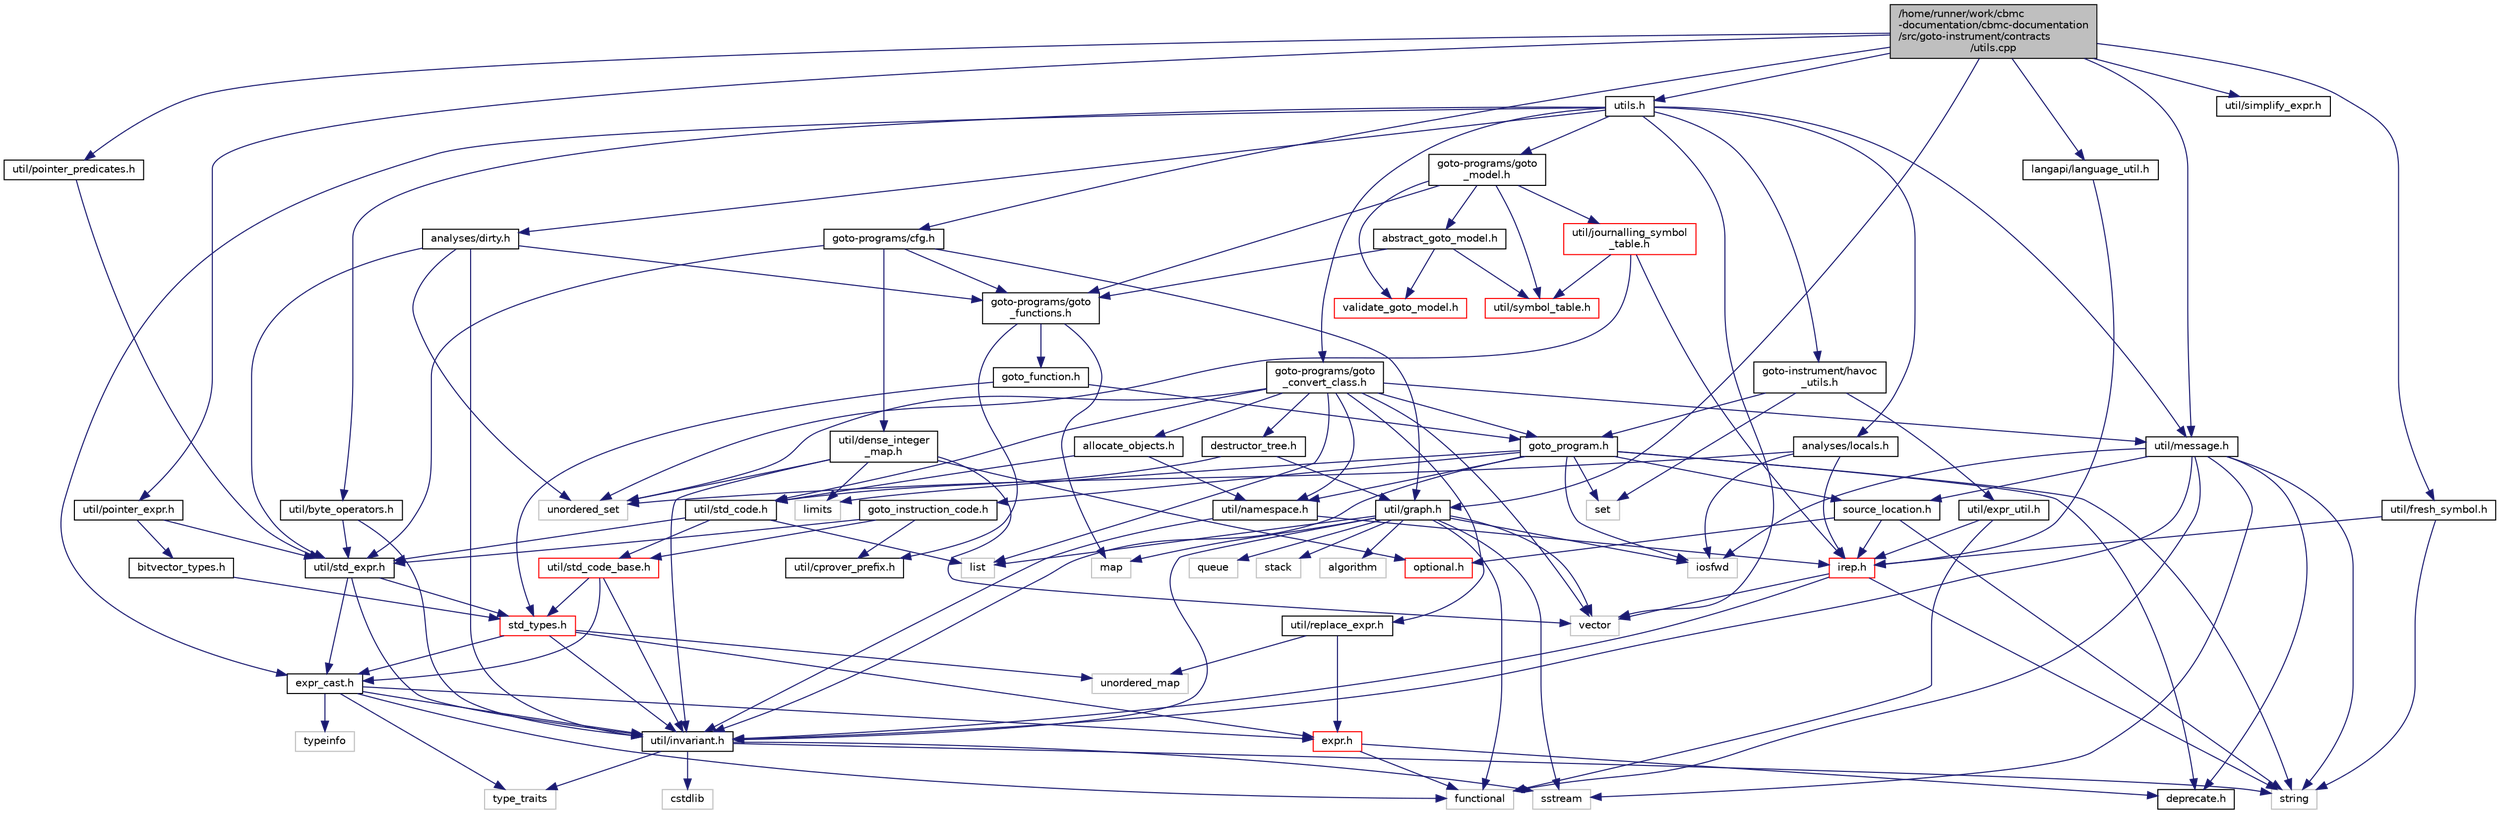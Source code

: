 digraph "/home/runner/work/cbmc-documentation/cbmc-documentation/src/goto-instrument/contracts/utils.cpp"
{
 // LATEX_PDF_SIZE
  bgcolor="transparent";
  edge [fontname="Helvetica",fontsize="10",labelfontname="Helvetica",labelfontsize="10"];
  node [fontname="Helvetica",fontsize="10",shape=record];
  Node1 [label="/home/runner/work/cbmc\l-documentation/cbmc-documentation\l/src/goto-instrument/contracts\l/utils.cpp",height=0.2,width=0.4,color="black", fillcolor="grey75", style="filled", fontcolor="black",tooltip=" "];
  Node1 -> Node2 [color="midnightblue",fontsize="10",style="solid",fontname="Helvetica"];
  Node2 [label="utils.h",height=0.2,width=0.4,color="black",URL="$utils_8h.html",tooltip=" "];
  Node2 -> Node3 [color="midnightblue",fontsize="10",style="solid",fontname="Helvetica"];
  Node3 [label="vector",height=0.2,width=0.4,color="grey75",tooltip=" "];
  Node2 -> Node4 [color="midnightblue",fontsize="10",style="solid",fontname="Helvetica"];
  Node4 [label="analyses/dirty.h",height=0.2,width=0.4,color="black",URL="$dirty_8h.html",tooltip=" "];
  Node4 -> Node5 [color="midnightblue",fontsize="10",style="solid",fontname="Helvetica"];
  Node5 [label="util/invariant.h",height=0.2,width=0.4,color="black",URL="$src_2util_2invariant_8h.html",tooltip=" "];
  Node5 -> Node6 [color="midnightblue",fontsize="10",style="solid",fontname="Helvetica"];
  Node6 [label="cstdlib",height=0.2,width=0.4,color="grey75",tooltip=" "];
  Node5 -> Node7 [color="midnightblue",fontsize="10",style="solid",fontname="Helvetica"];
  Node7 [label="sstream",height=0.2,width=0.4,color="grey75",tooltip=" "];
  Node5 -> Node8 [color="midnightblue",fontsize="10",style="solid",fontname="Helvetica"];
  Node8 [label="string",height=0.2,width=0.4,color="grey75",tooltip=" "];
  Node5 -> Node9 [color="midnightblue",fontsize="10",style="solid",fontname="Helvetica"];
  Node9 [label="type_traits",height=0.2,width=0.4,color="grey75",tooltip=" "];
  Node4 -> Node10 [color="midnightblue",fontsize="10",style="solid",fontname="Helvetica"];
  Node10 [label="util/std_expr.h",height=0.2,width=0.4,color="black",URL="$std__expr_8h.html",tooltip=" "];
  Node10 -> Node11 [color="midnightblue",fontsize="10",style="solid",fontname="Helvetica"];
  Node11 [label="expr_cast.h",height=0.2,width=0.4,color="black",URL="$expr__cast_8h.html",tooltip="Templated functions to cast to specific exprt-derived classes."];
  Node11 -> Node12 [color="midnightblue",fontsize="10",style="solid",fontname="Helvetica"];
  Node12 [label="typeinfo",height=0.2,width=0.4,color="grey75",tooltip=" "];
  Node11 -> Node9 [color="midnightblue",fontsize="10",style="solid",fontname="Helvetica"];
  Node11 -> Node13 [color="midnightblue",fontsize="10",style="solid",fontname="Helvetica"];
  Node13 [label="functional",height=0.2,width=0.4,color="grey75",tooltip=" "];
  Node11 -> Node5 [color="midnightblue",fontsize="10",style="solid",fontname="Helvetica"];
  Node11 -> Node14 [color="midnightblue",fontsize="10",style="solid",fontname="Helvetica"];
  Node14 [label="expr.h",height=0.2,width=0.4,color="red",URL="$expr_8h.html",tooltip=" "];
  Node14 -> Node16 [color="midnightblue",fontsize="10",style="solid",fontname="Helvetica"];
  Node16 [label="deprecate.h",height=0.2,width=0.4,color="black",URL="$deprecate_8h.html",tooltip=" "];
  Node14 -> Node13 [color="midnightblue",fontsize="10",style="solid",fontname="Helvetica"];
  Node10 -> Node5 [color="midnightblue",fontsize="10",style="solid",fontname="Helvetica"];
  Node10 -> Node42 [color="midnightblue",fontsize="10",style="solid",fontname="Helvetica"];
  Node42 [label="std_types.h",height=0.2,width=0.4,color="red",URL="$std__types_8h.html",tooltip=" "];
  Node42 -> Node14 [color="midnightblue",fontsize="10",style="solid",fontname="Helvetica"];
  Node42 -> Node11 [color="midnightblue",fontsize="10",style="solid",fontname="Helvetica"];
  Node42 -> Node5 [color="midnightblue",fontsize="10",style="solid",fontname="Helvetica"];
  Node42 -> Node27 [color="midnightblue",fontsize="10",style="solid",fontname="Helvetica"];
  Node27 [label="unordered_map",height=0.2,width=0.4,color="grey75",tooltip=" "];
  Node4 -> Node45 [color="midnightblue",fontsize="10",style="solid",fontname="Helvetica"];
  Node45 [label="goto-programs/goto\l_functions.h",height=0.2,width=0.4,color="black",URL="$goto__functions_8h.html",tooltip=" "];
  Node45 -> Node46 [color="midnightblue",fontsize="10",style="solid",fontname="Helvetica"];
  Node46 [label="goto_function.h",height=0.2,width=0.4,color="black",URL="$goto__function_8h.html",tooltip=" "];
  Node46 -> Node42 [color="midnightblue",fontsize="10",style="solid",fontname="Helvetica"];
  Node46 -> Node47 [color="midnightblue",fontsize="10",style="solid",fontname="Helvetica"];
  Node47 [label="goto_program.h",height=0.2,width=0.4,color="black",URL="$goto__program_8h.html",tooltip=" "];
  Node47 -> Node48 [color="midnightblue",fontsize="10",style="solid",fontname="Helvetica"];
  Node48 [label="goto_instruction_code.h",height=0.2,width=0.4,color="black",URL="$goto__instruction__code_8h.html",tooltip=" "];
  Node48 -> Node49 [color="midnightblue",fontsize="10",style="solid",fontname="Helvetica"];
  Node49 [label="util/cprover_prefix.h",height=0.2,width=0.4,color="black",URL="$cprover__prefix_8h.html",tooltip=" "];
  Node48 -> Node50 [color="midnightblue",fontsize="10",style="solid",fontname="Helvetica"];
  Node50 [label="util/std_code_base.h",height=0.2,width=0.4,color="red",URL="$std__code__base_8h.html",tooltip=" "];
  Node50 -> Node11 [color="midnightblue",fontsize="10",style="solid",fontname="Helvetica"];
  Node50 -> Node5 [color="midnightblue",fontsize="10",style="solid",fontname="Helvetica"];
  Node50 -> Node42 [color="midnightblue",fontsize="10",style="solid",fontname="Helvetica"];
  Node48 -> Node10 [color="midnightblue",fontsize="10",style="solid",fontname="Helvetica"];
  Node47 -> Node22 [color="midnightblue",fontsize="10",style="solid",fontname="Helvetica"];
  Node22 [label="iosfwd",height=0.2,width=0.4,color="grey75",tooltip=" "];
  Node47 -> Node51 [color="midnightblue",fontsize="10",style="solid",fontname="Helvetica"];
  Node51 [label="set",height=0.2,width=0.4,color="grey75",tooltip=" "];
  Node47 -> Node52 [color="midnightblue",fontsize="10",style="solid",fontname="Helvetica"];
  Node52 [label="limits",height=0.2,width=0.4,color="grey75",tooltip=" "];
  Node47 -> Node8 [color="midnightblue",fontsize="10",style="solid",fontname="Helvetica"];
  Node47 -> Node16 [color="midnightblue",fontsize="10",style="solid",fontname="Helvetica"];
  Node47 -> Node5 [color="midnightblue",fontsize="10",style="solid",fontname="Helvetica"];
  Node47 -> Node53 [color="midnightblue",fontsize="10",style="solid",fontname="Helvetica"];
  Node53 [label="util/namespace.h",height=0.2,width=0.4,color="black",URL="$namespace_8h.html",tooltip=" "];
  Node53 -> Node5 [color="midnightblue",fontsize="10",style="solid",fontname="Helvetica"];
  Node53 -> Node19 [color="midnightblue",fontsize="10",style="solid",fontname="Helvetica"];
  Node19 [label="irep.h",height=0.2,width=0.4,color="red",URL="$irep_8h.html",tooltip=" "];
  Node19 -> Node8 [color="midnightblue",fontsize="10",style="solid",fontname="Helvetica"];
  Node19 -> Node3 [color="midnightblue",fontsize="10",style="solid",fontname="Helvetica"];
  Node19 -> Node5 [color="midnightblue",fontsize="10",style="solid",fontname="Helvetica"];
  Node47 -> Node18 [color="midnightblue",fontsize="10",style="solid",fontname="Helvetica"];
  Node18 [label="source_location.h",height=0.2,width=0.4,color="black",URL="$source__location_8h.html",tooltip=" "];
  Node18 -> Node19 [color="midnightblue",fontsize="10",style="solid",fontname="Helvetica"];
  Node18 -> Node35 [color="midnightblue",fontsize="10",style="solid",fontname="Helvetica"];
  Node35 [label="optional.h",height=0.2,width=0.4,color="red",URL="$optional_8h.html",tooltip=" "];
  Node18 -> Node8 [color="midnightblue",fontsize="10",style="solid",fontname="Helvetica"];
  Node45 -> Node49 [color="midnightblue",fontsize="10",style="solid",fontname="Helvetica"];
  Node45 -> Node54 [color="midnightblue",fontsize="10",style="solid",fontname="Helvetica"];
  Node54 [label="map",height=0.2,width=0.4,color="grey75",tooltip=" "];
  Node4 -> Node55 [color="midnightblue",fontsize="10",style="solid",fontname="Helvetica"];
  Node55 [label="unordered_set",height=0.2,width=0.4,color="grey75",tooltip=" "];
  Node2 -> Node56 [color="midnightblue",fontsize="10",style="solid",fontname="Helvetica"];
  Node56 [label="analyses/locals.h",height=0.2,width=0.4,color="black",URL="$locals_8h.html",tooltip=" "];
  Node56 -> Node22 [color="midnightblue",fontsize="10",style="solid",fontname="Helvetica"];
  Node56 -> Node55 [color="midnightblue",fontsize="10",style="solid",fontname="Helvetica"];
  Node56 -> Node19 [color="midnightblue",fontsize="10",style="solid",fontname="Helvetica"];
  Node2 -> Node57 [color="midnightblue",fontsize="10",style="solid",fontname="Helvetica"];
  Node57 [label="goto-instrument/havoc\l_utils.h",height=0.2,width=0.4,color="black",URL="$havoc__utils_8h.html",tooltip=" "];
  Node57 -> Node51 [color="midnightblue",fontsize="10",style="solid",fontname="Helvetica"];
  Node57 -> Node47 [color="midnightblue",fontsize="10",style="solid",fontname="Helvetica"];
  Node57 -> Node58 [color="midnightblue",fontsize="10",style="solid",fontname="Helvetica"];
  Node58 [label="util/expr_util.h",height=0.2,width=0.4,color="black",URL="$expr__util_8h.html",tooltip="Deprecated expression utility functions."];
  Node58 -> Node19 [color="midnightblue",fontsize="10",style="solid",fontname="Helvetica"];
  Node58 -> Node13 [color="midnightblue",fontsize="10",style="solid",fontname="Helvetica"];
  Node2 -> Node59 [color="midnightblue",fontsize="10",style="solid",fontname="Helvetica"];
  Node59 [label="goto-programs/goto\l_convert_class.h",height=0.2,width=0.4,color="black",URL="$goto__convert__class_8h.html",tooltip=" "];
  Node59 -> Node26 [color="midnightblue",fontsize="10",style="solid",fontname="Helvetica"];
  Node26 [label="list",height=0.2,width=0.4,color="grey75",tooltip=" "];
  Node59 -> Node3 [color="midnightblue",fontsize="10",style="solid",fontname="Helvetica"];
  Node59 -> Node55 [color="midnightblue",fontsize="10",style="solid",fontname="Helvetica"];
  Node59 -> Node60 [color="midnightblue",fontsize="10",style="solid",fontname="Helvetica"];
  Node60 [label="util/message.h",height=0.2,width=0.4,color="black",URL="$src_2util_2message_8h.html",tooltip=" "];
  Node60 -> Node13 [color="midnightblue",fontsize="10",style="solid",fontname="Helvetica"];
  Node60 -> Node22 [color="midnightblue",fontsize="10",style="solid",fontname="Helvetica"];
  Node60 -> Node7 [color="midnightblue",fontsize="10",style="solid",fontname="Helvetica"];
  Node60 -> Node8 [color="midnightblue",fontsize="10",style="solid",fontname="Helvetica"];
  Node60 -> Node16 [color="midnightblue",fontsize="10",style="solid",fontname="Helvetica"];
  Node60 -> Node5 [color="midnightblue",fontsize="10",style="solid",fontname="Helvetica"];
  Node60 -> Node18 [color="midnightblue",fontsize="10",style="solid",fontname="Helvetica"];
  Node59 -> Node53 [color="midnightblue",fontsize="10",style="solid",fontname="Helvetica"];
  Node59 -> Node61 [color="midnightblue",fontsize="10",style="solid",fontname="Helvetica"];
  Node61 [label="util/replace_expr.h",height=0.2,width=0.4,color="black",URL="$replace__expr_8h.html",tooltip=" "];
  Node61 -> Node14 [color="midnightblue",fontsize="10",style="solid",fontname="Helvetica"];
  Node61 -> Node27 [color="midnightblue",fontsize="10",style="solid",fontname="Helvetica"];
  Node59 -> Node62 [color="midnightblue",fontsize="10",style="solid",fontname="Helvetica"];
  Node62 [label="util/std_code.h",height=0.2,width=0.4,color="black",URL="$std__code_8h.html",tooltip=" "];
  Node62 -> Node26 [color="midnightblue",fontsize="10",style="solid",fontname="Helvetica"];
  Node62 -> Node50 [color="midnightblue",fontsize="10",style="solid",fontname="Helvetica"];
  Node62 -> Node10 [color="midnightblue",fontsize="10",style="solid",fontname="Helvetica"];
  Node59 -> Node63 [color="midnightblue",fontsize="10",style="solid",fontname="Helvetica"];
  Node63 [label="allocate_objects.h",height=0.2,width=0.4,color="black",URL="$allocate__objects_8h.html",tooltip=" "];
  Node63 -> Node53 [color="midnightblue",fontsize="10",style="solid",fontname="Helvetica"];
  Node63 -> Node62 [color="midnightblue",fontsize="10",style="solid",fontname="Helvetica"];
  Node59 -> Node64 [color="midnightblue",fontsize="10",style="solid",fontname="Helvetica"];
  Node64 [label="destructor_tree.h",height=0.2,width=0.4,color="black",URL="$destructor__tree_8h.html",tooltip=" "];
  Node64 -> Node65 [color="midnightblue",fontsize="10",style="solid",fontname="Helvetica"];
  Node65 [label="util/graph.h",height=0.2,width=0.4,color="black",URL="$graph_8h.html",tooltip=" "];
  Node65 -> Node32 [color="midnightblue",fontsize="10",style="solid",fontname="Helvetica"];
  Node32 [label="algorithm",height=0.2,width=0.4,color="grey75",tooltip=" "];
  Node65 -> Node13 [color="midnightblue",fontsize="10",style="solid",fontname="Helvetica"];
  Node65 -> Node22 [color="midnightblue",fontsize="10",style="solid",fontname="Helvetica"];
  Node65 -> Node26 [color="midnightblue",fontsize="10",style="solid",fontname="Helvetica"];
  Node65 -> Node54 [color="midnightblue",fontsize="10",style="solid",fontname="Helvetica"];
  Node65 -> Node66 [color="midnightblue",fontsize="10",style="solid",fontname="Helvetica"];
  Node66 [label="queue",height=0.2,width=0.4,color="grey75",tooltip=" "];
  Node65 -> Node7 [color="midnightblue",fontsize="10",style="solid",fontname="Helvetica"];
  Node65 -> Node67 [color="midnightblue",fontsize="10",style="solid",fontname="Helvetica"];
  Node67 [label="stack",height=0.2,width=0.4,color="grey75",tooltip=" "];
  Node65 -> Node3 [color="midnightblue",fontsize="10",style="solid",fontname="Helvetica"];
  Node65 -> Node5 [color="midnightblue",fontsize="10",style="solid",fontname="Helvetica"];
  Node64 -> Node62 [color="midnightblue",fontsize="10",style="solid",fontname="Helvetica"];
  Node59 -> Node47 [color="midnightblue",fontsize="10",style="solid",fontname="Helvetica"];
  Node2 -> Node68 [color="midnightblue",fontsize="10",style="solid",fontname="Helvetica"];
  Node68 [label="goto-programs/goto\l_model.h",height=0.2,width=0.4,color="black",URL="$goto__model_8h.html",tooltip=" "];
  Node68 -> Node69 [color="midnightblue",fontsize="10",style="solid",fontname="Helvetica"];
  Node69 [label="util/symbol_table.h",height=0.2,width=0.4,color="red",URL="$symbol__table_8h.html",tooltip="Author: Diffblue Ltd."];
  Node68 -> Node72 [color="midnightblue",fontsize="10",style="solid",fontname="Helvetica"];
  Node72 [label="util/journalling_symbol\l_table.h",height=0.2,width=0.4,color="red",URL="$journalling__symbol__table_8h.html",tooltip="Author: Diffblue Ltd."];
  Node72 -> Node55 [color="midnightblue",fontsize="10",style="solid",fontname="Helvetica"];
  Node72 -> Node19 [color="midnightblue",fontsize="10",style="solid",fontname="Helvetica"];
  Node72 -> Node69 [color="midnightblue",fontsize="10",style="solid",fontname="Helvetica"];
  Node68 -> Node74 [color="midnightblue",fontsize="10",style="solid",fontname="Helvetica"];
  Node74 [label="abstract_goto_model.h",height=0.2,width=0.4,color="black",URL="$abstract__goto__model_8h.html",tooltip=" "];
  Node74 -> Node45 [color="midnightblue",fontsize="10",style="solid",fontname="Helvetica"];
  Node74 -> Node75 [color="midnightblue",fontsize="10",style="solid",fontname="Helvetica"];
  Node75 [label="validate_goto_model.h",height=0.2,width=0.4,color="red",URL="$validate__goto__model_8h.html",tooltip=" "];
  Node74 -> Node69 [color="midnightblue",fontsize="10",style="solid",fontname="Helvetica"];
  Node68 -> Node45 [color="midnightblue",fontsize="10",style="solid",fontname="Helvetica"];
  Node68 -> Node75 [color="midnightblue",fontsize="10",style="solid",fontname="Helvetica"];
  Node2 -> Node11 [color="midnightblue",fontsize="10",style="solid",fontname="Helvetica"];
  Node2 -> Node76 [color="midnightblue",fontsize="10",style="solid",fontname="Helvetica"];
  Node76 [label="util/byte_operators.h",height=0.2,width=0.4,color="black",URL="$byte__operators_8h.html",tooltip="Expression classes for byte-level operators."];
  Node76 -> Node5 [color="midnightblue",fontsize="10",style="solid",fontname="Helvetica"];
  Node76 -> Node10 [color="midnightblue",fontsize="10",style="solid",fontname="Helvetica"];
  Node2 -> Node60 [color="midnightblue",fontsize="10",style="solid",fontname="Helvetica"];
  Node1 -> Node77 [color="midnightblue",fontsize="10",style="solid",fontname="Helvetica"];
  Node77 [label="goto-programs/cfg.h",height=0.2,width=0.4,color="black",URL="$cfg_8h.html",tooltip=" "];
  Node77 -> Node78 [color="midnightblue",fontsize="10",style="solid",fontname="Helvetica"];
  Node78 [label="util/dense_integer\l_map.h",height=0.2,width=0.4,color="black",URL="$dense__integer__map_8h.html",tooltip=" "];
  Node78 -> Node52 [color="midnightblue",fontsize="10",style="solid",fontname="Helvetica"];
  Node78 -> Node55 [color="midnightblue",fontsize="10",style="solid",fontname="Helvetica"];
  Node78 -> Node3 [color="midnightblue",fontsize="10",style="solid",fontname="Helvetica"];
  Node78 -> Node5 [color="midnightblue",fontsize="10",style="solid",fontname="Helvetica"];
  Node78 -> Node35 [color="midnightblue",fontsize="10",style="solid",fontname="Helvetica"];
  Node77 -> Node65 [color="midnightblue",fontsize="10",style="solid",fontname="Helvetica"];
  Node77 -> Node10 [color="midnightblue",fontsize="10",style="solid",fontname="Helvetica"];
  Node77 -> Node45 [color="midnightblue",fontsize="10",style="solid",fontname="Helvetica"];
  Node1 -> Node79 [color="midnightblue",fontsize="10",style="solid",fontname="Helvetica"];
  Node79 [label="util/fresh_symbol.h",height=0.2,width=0.4,color="black",URL="$fresh__symbol_8h.html",tooltip=" "];
  Node79 -> Node8 [color="midnightblue",fontsize="10",style="solid",fontname="Helvetica"];
  Node79 -> Node19 [color="midnightblue",fontsize="10",style="solid",fontname="Helvetica"];
  Node1 -> Node65 [color="midnightblue",fontsize="10",style="solid",fontname="Helvetica"];
  Node1 -> Node60 [color="midnightblue",fontsize="10",style="solid",fontname="Helvetica"];
  Node1 -> Node80 [color="midnightblue",fontsize="10",style="solid",fontname="Helvetica"];
  Node80 [label="util/pointer_expr.h",height=0.2,width=0.4,color="black",URL="$pointer__expr_8h.html",tooltip=" "];
  Node80 -> Node81 [color="midnightblue",fontsize="10",style="solid",fontname="Helvetica"];
  Node81 [label="bitvector_types.h",height=0.2,width=0.4,color="black",URL="$bitvector__types_8h.html",tooltip=" "];
  Node81 -> Node42 [color="midnightblue",fontsize="10",style="solid",fontname="Helvetica"];
  Node80 -> Node10 [color="midnightblue",fontsize="10",style="solid",fontname="Helvetica"];
  Node1 -> Node82 [color="midnightblue",fontsize="10",style="solid",fontname="Helvetica"];
  Node82 [label="util/pointer_predicates.h",height=0.2,width=0.4,color="black",URL="$pointer__predicates_8h.html",tooltip=" "];
  Node82 -> Node10 [color="midnightblue",fontsize="10",style="solid",fontname="Helvetica"];
  Node1 -> Node83 [color="midnightblue",fontsize="10",style="solid",fontname="Helvetica"];
  Node83 [label="util/simplify_expr.h",height=0.2,width=0.4,color="black",URL="$simplify__expr_8h.html",tooltip=" "];
  Node1 -> Node84 [color="midnightblue",fontsize="10",style="solid",fontname="Helvetica"];
  Node84 [label="langapi/language_util.h",height=0.2,width=0.4,color="black",URL="$language__util_8h.html",tooltip=" "];
  Node84 -> Node19 [color="midnightblue",fontsize="10",style="solid",fontname="Helvetica"];
}
